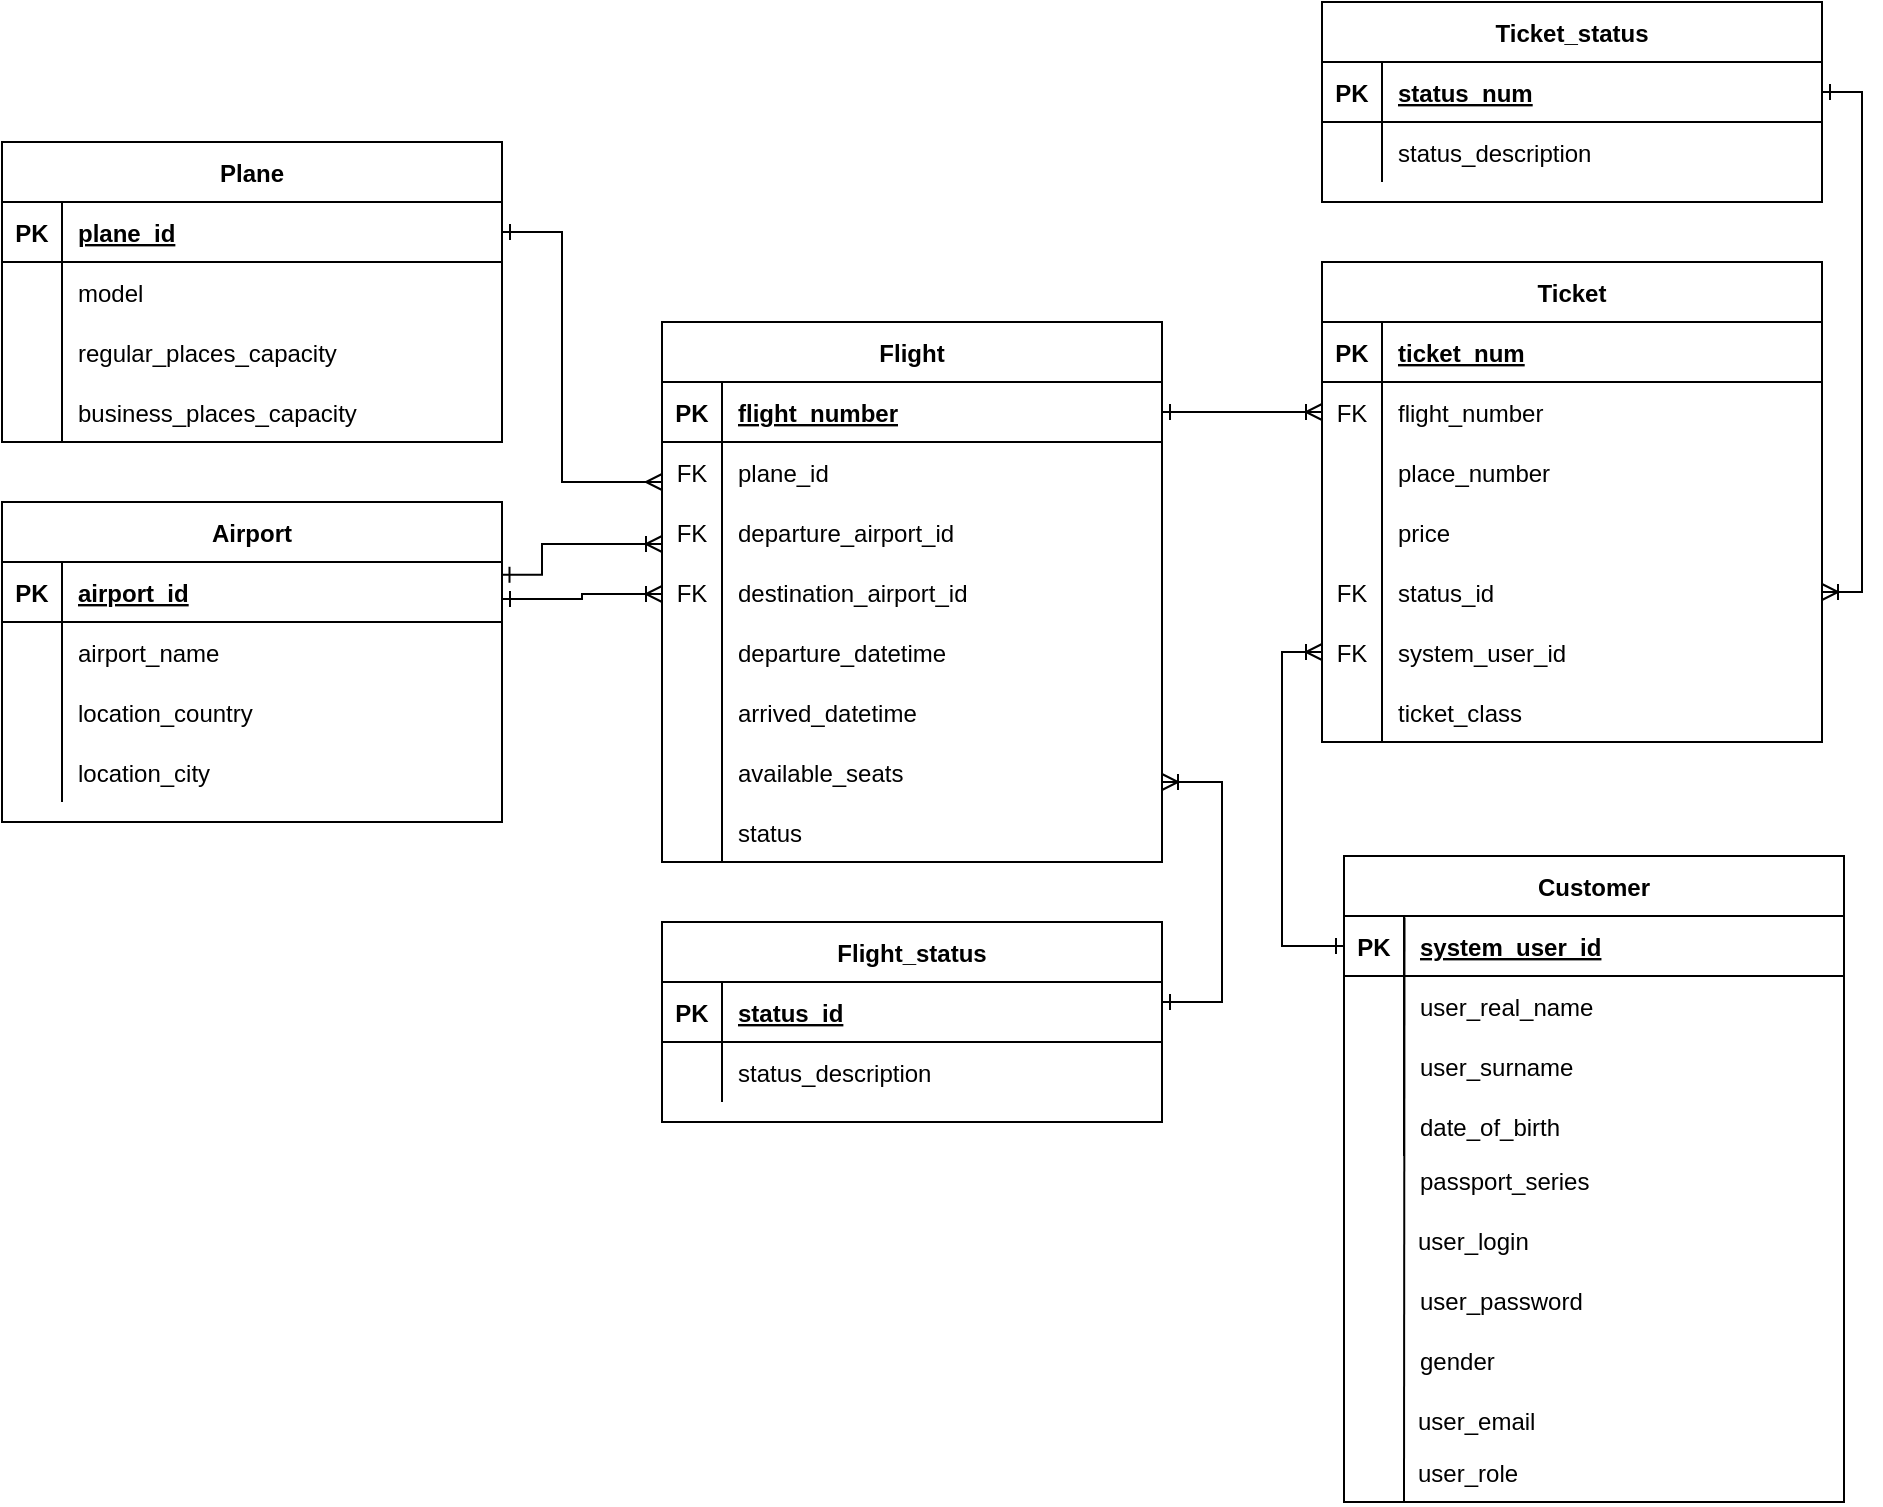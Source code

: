 <mxfile version="24.1.0" type="device">
  <diagram id="R2lEEEUBdFMjLlhIrx00" name="Page-1">
    <mxGraphModel dx="1013" dy="955" grid="1" gridSize="10" guides="0" tooltips="1" connect="1" arrows="1" fold="1" page="1" pageScale="1" pageWidth="850" pageHeight="1100" math="0" shadow="0" extFonts="Permanent Marker^https://fonts.googleapis.com/css?family=Permanent+Marker">
      <root>
        <mxCell id="0" />
        <mxCell id="1" parent="0" />
        <mxCell id="C-vyLk0tnHw3VtMMgP7b-2" value="Flight" style="shape=table;startSize=30;container=1;collapsible=1;childLayout=tableLayout;fixedRows=1;rowLines=0;fontStyle=1;align=center;resizeLast=1;" parent="1" vertex="1">
          <mxGeometry x="350" y="210" width="250" height="270" as="geometry" />
        </mxCell>
        <mxCell id="C-vyLk0tnHw3VtMMgP7b-3" value="" style="shape=partialRectangle;collapsible=0;dropTarget=0;pointerEvents=0;fillColor=none;points=[[0,0.5],[1,0.5]];portConstraint=eastwest;top=0;left=0;right=0;bottom=1;" parent="C-vyLk0tnHw3VtMMgP7b-2" vertex="1">
          <mxGeometry y="30" width="250" height="30" as="geometry" />
        </mxCell>
        <mxCell id="C-vyLk0tnHw3VtMMgP7b-4" value="PK" style="shape=partialRectangle;overflow=hidden;connectable=0;fillColor=none;top=0;left=0;bottom=0;right=0;fontStyle=1;" parent="C-vyLk0tnHw3VtMMgP7b-3" vertex="1">
          <mxGeometry width="30" height="30" as="geometry">
            <mxRectangle width="30" height="30" as="alternateBounds" />
          </mxGeometry>
        </mxCell>
        <mxCell id="C-vyLk0tnHw3VtMMgP7b-5" value="flight_number" style="shape=partialRectangle;overflow=hidden;connectable=0;fillColor=none;top=0;left=0;bottom=0;right=0;align=left;spacingLeft=6;fontStyle=5;" parent="C-vyLk0tnHw3VtMMgP7b-3" vertex="1">
          <mxGeometry x="30" width="220" height="30" as="geometry">
            <mxRectangle width="220" height="30" as="alternateBounds" />
          </mxGeometry>
        </mxCell>
        <mxCell id="QO87WWU303u85m_oiJqq-61" value="" style="shape=partialRectangle;collapsible=0;dropTarget=0;pointerEvents=0;fillColor=none;points=[[0,0.5],[1,0.5]];portConstraint=eastwest;top=0;left=0;right=0;bottom=0;" parent="C-vyLk0tnHw3VtMMgP7b-2" vertex="1">
          <mxGeometry y="60" width="250" height="30" as="geometry" />
        </mxCell>
        <mxCell id="QO87WWU303u85m_oiJqq-62" value="FK" style="shape=partialRectangle;overflow=hidden;connectable=0;fillColor=none;top=0;left=0;bottom=0;right=0;" parent="QO87WWU303u85m_oiJqq-61" vertex="1">
          <mxGeometry width="30" height="30" as="geometry">
            <mxRectangle width="30" height="30" as="alternateBounds" />
          </mxGeometry>
        </mxCell>
        <mxCell id="QO87WWU303u85m_oiJqq-63" value="plane_id" style="shape=partialRectangle;overflow=hidden;connectable=0;fillColor=none;top=0;left=0;bottom=0;right=0;align=left;spacingLeft=6;" parent="QO87WWU303u85m_oiJqq-61" vertex="1">
          <mxGeometry x="30" width="220" height="30" as="geometry">
            <mxRectangle width="220" height="30" as="alternateBounds" />
          </mxGeometry>
        </mxCell>
        <mxCell id="QO87WWU303u85m_oiJqq-64" value="" style="shape=partialRectangle;collapsible=0;dropTarget=0;pointerEvents=0;fillColor=none;points=[[0,0.5],[1,0.5]];portConstraint=eastwest;top=0;left=0;right=0;bottom=0;" parent="C-vyLk0tnHw3VtMMgP7b-2" vertex="1">
          <mxGeometry y="90" width="250" height="30" as="geometry" />
        </mxCell>
        <mxCell id="QO87WWU303u85m_oiJqq-65" value="FK" style="shape=partialRectangle;overflow=hidden;connectable=0;fillColor=none;top=0;left=0;bottom=0;right=0;" parent="QO87WWU303u85m_oiJqq-64" vertex="1">
          <mxGeometry width="30" height="30" as="geometry">
            <mxRectangle width="30" height="30" as="alternateBounds" />
          </mxGeometry>
        </mxCell>
        <mxCell id="QO87WWU303u85m_oiJqq-66" value="departure_airport_id" style="shape=partialRectangle;overflow=hidden;connectable=0;fillColor=none;top=0;left=0;bottom=0;right=0;align=left;spacingLeft=6;" parent="QO87WWU303u85m_oiJqq-64" vertex="1">
          <mxGeometry x="30" width="220" height="30" as="geometry">
            <mxRectangle width="220" height="30" as="alternateBounds" />
          </mxGeometry>
        </mxCell>
        <mxCell id="QO87WWU303u85m_oiJqq-67" value="" style="shape=partialRectangle;collapsible=0;dropTarget=0;pointerEvents=0;fillColor=none;points=[[0,0.5],[1,0.5]];portConstraint=eastwest;top=0;left=0;right=0;bottom=0;" parent="C-vyLk0tnHw3VtMMgP7b-2" vertex="1">
          <mxGeometry y="120" width="250" height="30" as="geometry" />
        </mxCell>
        <mxCell id="QO87WWU303u85m_oiJqq-68" value="" style="shape=partialRectangle;overflow=hidden;connectable=0;fillColor=none;top=0;left=0;bottom=0;right=0;" parent="QO87WWU303u85m_oiJqq-67" vertex="1">
          <mxGeometry width="30" height="30" as="geometry">
            <mxRectangle width="30" height="30" as="alternateBounds" />
          </mxGeometry>
        </mxCell>
        <mxCell id="QO87WWU303u85m_oiJqq-69" value="destination_airport_id" style="shape=partialRectangle;overflow=hidden;connectable=0;fillColor=none;top=0;left=0;bottom=0;right=0;align=left;spacingLeft=6;" parent="QO87WWU303u85m_oiJqq-67" vertex="1">
          <mxGeometry x="30" width="220" height="30" as="geometry">
            <mxRectangle width="220" height="30" as="alternateBounds" />
          </mxGeometry>
        </mxCell>
        <mxCell id="QO87WWU303u85m_oiJqq-70" value="" style="shape=partialRectangle;collapsible=0;dropTarget=0;pointerEvents=0;fillColor=none;points=[[0,0.5],[1,0.5]];portConstraint=eastwest;top=0;left=0;right=0;bottom=0;" parent="C-vyLk0tnHw3VtMMgP7b-2" vertex="1">
          <mxGeometry y="150" width="250" height="30" as="geometry" />
        </mxCell>
        <mxCell id="QO87WWU303u85m_oiJqq-71" value="" style="shape=partialRectangle;overflow=hidden;connectable=0;fillColor=none;top=0;left=0;bottom=0;right=0;" parent="QO87WWU303u85m_oiJqq-70" vertex="1">
          <mxGeometry width="30" height="30" as="geometry">
            <mxRectangle width="30" height="30" as="alternateBounds" />
          </mxGeometry>
        </mxCell>
        <mxCell id="QO87WWU303u85m_oiJqq-72" value="departure_datetime" style="shape=partialRectangle;overflow=hidden;connectable=0;fillColor=none;top=0;left=0;bottom=0;right=0;align=left;spacingLeft=6;" parent="QO87WWU303u85m_oiJqq-70" vertex="1">
          <mxGeometry x="30" width="220" height="30" as="geometry">
            <mxRectangle width="220" height="30" as="alternateBounds" />
          </mxGeometry>
        </mxCell>
        <mxCell id="QO87WWU303u85m_oiJqq-73" value="" style="shape=partialRectangle;collapsible=0;dropTarget=0;pointerEvents=0;fillColor=none;points=[[0,0.5],[1,0.5]];portConstraint=eastwest;top=0;left=0;right=0;bottom=0;" parent="C-vyLk0tnHw3VtMMgP7b-2" vertex="1">
          <mxGeometry y="180" width="250" height="30" as="geometry" />
        </mxCell>
        <mxCell id="QO87WWU303u85m_oiJqq-74" value="" style="shape=partialRectangle;overflow=hidden;connectable=0;fillColor=none;top=0;left=0;bottom=0;right=0;" parent="QO87WWU303u85m_oiJqq-73" vertex="1">
          <mxGeometry width="30" height="30" as="geometry">
            <mxRectangle width="30" height="30" as="alternateBounds" />
          </mxGeometry>
        </mxCell>
        <mxCell id="QO87WWU303u85m_oiJqq-75" value="arrived_datetime" style="shape=partialRectangle;overflow=hidden;connectable=0;fillColor=none;top=0;left=0;bottom=0;right=0;align=left;spacingLeft=6;" parent="QO87WWU303u85m_oiJqq-73" vertex="1">
          <mxGeometry x="30" width="220" height="30" as="geometry">
            <mxRectangle width="220" height="30" as="alternateBounds" />
          </mxGeometry>
        </mxCell>
        <mxCell id="QO87WWU303u85m_oiJqq-98" value="" style="shape=partialRectangle;collapsible=0;dropTarget=0;pointerEvents=0;fillColor=none;points=[[0,0.5],[1,0.5]];portConstraint=eastwest;top=0;left=0;right=0;bottom=0;" parent="C-vyLk0tnHw3VtMMgP7b-2" vertex="1">
          <mxGeometry y="210" width="250" height="30" as="geometry" />
        </mxCell>
        <mxCell id="QO87WWU303u85m_oiJqq-99" value="" style="shape=partialRectangle;overflow=hidden;connectable=0;fillColor=none;top=0;left=0;bottom=0;right=0;" parent="QO87WWU303u85m_oiJqq-98" vertex="1">
          <mxGeometry width="30" height="30" as="geometry">
            <mxRectangle width="30" height="30" as="alternateBounds" />
          </mxGeometry>
        </mxCell>
        <mxCell id="QO87WWU303u85m_oiJqq-100" value="available_seats" style="shape=partialRectangle;overflow=hidden;connectable=0;fillColor=none;top=0;left=0;bottom=0;right=0;align=left;spacingLeft=6;" parent="QO87WWU303u85m_oiJqq-98" vertex="1">
          <mxGeometry x="30" width="220" height="30" as="geometry">
            <mxRectangle width="220" height="30" as="alternateBounds" />
          </mxGeometry>
        </mxCell>
        <mxCell id="QO87WWU303u85m_oiJqq-7" value="Airport" style="shape=table;startSize=30;container=1;collapsible=1;childLayout=tableLayout;fixedRows=1;rowLines=0;fontStyle=1;align=center;resizeLast=1;" parent="1" vertex="1">
          <mxGeometry x="20" y="300" width="250" height="160" as="geometry" />
        </mxCell>
        <mxCell id="QO87WWU303u85m_oiJqq-8" value="" style="shape=partialRectangle;collapsible=0;dropTarget=0;pointerEvents=0;fillColor=none;points=[[0,0.5],[1,0.5]];portConstraint=eastwest;top=0;left=0;right=0;bottom=1;" parent="QO87WWU303u85m_oiJqq-7" vertex="1">
          <mxGeometry y="30" width="250" height="30" as="geometry" />
        </mxCell>
        <mxCell id="QO87WWU303u85m_oiJqq-9" value="PK" style="shape=partialRectangle;overflow=hidden;connectable=0;fillColor=none;top=0;left=0;bottom=0;right=0;fontStyle=1;" parent="QO87WWU303u85m_oiJqq-8" vertex="1">
          <mxGeometry width="30" height="30" as="geometry">
            <mxRectangle width="30" height="30" as="alternateBounds" />
          </mxGeometry>
        </mxCell>
        <mxCell id="QO87WWU303u85m_oiJqq-10" value="airport_id" style="shape=partialRectangle;overflow=hidden;connectable=0;fillColor=none;top=0;left=0;bottom=0;right=0;align=left;spacingLeft=6;fontStyle=5;" parent="QO87WWU303u85m_oiJqq-8" vertex="1">
          <mxGeometry x="30" width="220" height="30" as="geometry">
            <mxRectangle width="220" height="30" as="alternateBounds" />
          </mxGeometry>
        </mxCell>
        <mxCell id="QO87WWU303u85m_oiJqq-11" value="" style="shape=partialRectangle;collapsible=0;dropTarget=0;pointerEvents=0;fillColor=none;points=[[0,0.5],[1,0.5]];portConstraint=eastwest;top=0;left=0;right=0;bottom=0;" parent="QO87WWU303u85m_oiJqq-7" vertex="1">
          <mxGeometry y="60" width="250" height="30" as="geometry" />
        </mxCell>
        <mxCell id="QO87WWU303u85m_oiJqq-12" value="" style="shape=partialRectangle;overflow=hidden;connectable=0;fillColor=none;top=0;left=0;bottom=0;right=0;" parent="QO87WWU303u85m_oiJqq-11" vertex="1">
          <mxGeometry width="30" height="30" as="geometry">
            <mxRectangle width="30" height="30" as="alternateBounds" />
          </mxGeometry>
        </mxCell>
        <mxCell id="QO87WWU303u85m_oiJqq-13" value="airport_name" style="shape=partialRectangle;overflow=hidden;connectable=0;fillColor=none;top=0;left=0;bottom=0;right=0;align=left;spacingLeft=6;" parent="QO87WWU303u85m_oiJqq-11" vertex="1">
          <mxGeometry x="30" width="220" height="30" as="geometry">
            <mxRectangle width="220" height="30" as="alternateBounds" />
          </mxGeometry>
        </mxCell>
        <mxCell id="QO87WWU303u85m_oiJqq-14" value="" style="shape=partialRectangle;collapsible=0;dropTarget=0;pointerEvents=0;fillColor=none;points=[[0,0.5],[1,0.5]];portConstraint=eastwest;top=0;left=0;right=0;bottom=0;" parent="QO87WWU303u85m_oiJqq-7" vertex="1">
          <mxGeometry y="90" width="250" height="30" as="geometry" />
        </mxCell>
        <mxCell id="QO87WWU303u85m_oiJqq-15" value="" style="shape=partialRectangle;overflow=hidden;connectable=0;fillColor=none;top=0;left=0;bottom=0;right=0;" parent="QO87WWU303u85m_oiJqq-14" vertex="1">
          <mxGeometry width="30" height="30" as="geometry">
            <mxRectangle width="30" height="30" as="alternateBounds" />
          </mxGeometry>
        </mxCell>
        <mxCell id="QO87WWU303u85m_oiJqq-16" value="location_country" style="shape=partialRectangle;overflow=hidden;connectable=0;fillColor=none;top=0;left=0;bottom=0;right=0;align=left;spacingLeft=6;" parent="QO87WWU303u85m_oiJqq-14" vertex="1">
          <mxGeometry x="30" width="220" height="30" as="geometry">
            <mxRectangle width="220" height="30" as="alternateBounds" />
          </mxGeometry>
        </mxCell>
        <mxCell id="QO87WWU303u85m_oiJqq-17" value="" style="shape=partialRectangle;collapsible=0;dropTarget=0;pointerEvents=0;fillColor=none;points=[[0,0.5],[1,0.5]];portConstraint=eastwest;top=0;left=0;right=0;bottom=0;" parent="QO87WWU303u85m_oiJqq-7" vertex="1">
          <mxGeometry y="120" width="250" height="30" as="geometry" />
        </mxCell>
        <mxCell id="QO87WWU303u85m_oiJqq-18" value="" style="shape=partialRectangle;overflow=hidden;connectable=0;fillColor=none;top=0;left=0;bottom=0;right=0;" parent="QO87WWU303u85m_oiJqq-17" vertex="1">
          <mxGeometry width="30" height="30" as="geometry">
            <mxRectangle width="30" height="30" as="alternateBounds" />
          </mxGeometry>
        </mxCell>
        <mxCell id="QO87WWU303u85m_oiJqq-19" value="location_city" style="shape=partialRectangle;overflow=hidden;connectable=0;fillColor=none;top=0;left=0;bottom=0;right=0;align=left;spacingLeft=6;" parent="QO87WWU303u85m_oiJqq-17" vertex="1">
          <mxGeometry x="30" width="220" height="30" as="geometry">
            <mxRectangle width="220" height="30" as="alternateBounds" />
          </mxGeometry>
        </mxCell>
        <mxCell id="QO87WWU303u85m_oiJqq-44" value="Ticket_status" style="shape=table;startSize=30;container=1;collapsible=1;childLayout=tableLayout;fixedRows=1;rowLines=0;fontStyle=1;align=center;resizeLast=1;" parent="1" vertex="1">
          <mxGeometry x="680" y="50" width="250" height="100" as="geometry" />
        </mxCell>
        <mxCell id="QO87WWU303u85m_oiJqq-45" value="" style="shape=partialRectangle;collapsible=0;dropTarget=0;pointerEvents=0;fillColor=none;points=[[0,0.5],[1,0.5]];portConstraint=eastwest;top=0;left=0;right=0;bottom=1;" parent="QO87WWU303u85m_oiJqq-44" vertex="1">
          <mxGeometry y="30" width="250" height="30" as="geometry" />
        </mxCell>
        <mxCell id="QO87WWU303u85m_oiJqq-46" value="PK" style="shape=partialRectangle;overflow=hidden;connectable=0;fillColor=none;top=0;left=0;bottom=0;right=0;fontStyle=1;" parent="QO87WWU303u85m_oiJqq-45" vertex="1">
          <mxGeometry width="30" height="30" as="geometry">
            <mxRectangle width="30" height="30" as="alternateBounds" />
          </mxGeometry>
        </mxCell>
        <mxCell id="QO87WWU303u85m_oiJqq-47" value="status_num" style="shape=partialRectangle;overflow=hidden;connectable=0;fillColor=none;top=0;left=0;bottom=0;right=0;align=left;spacingLeft=6;fontStyle=5;" parent="QO87WWU303u85m_oiJqq-45" vertex="1">
          <mxGeometry x="30" width="220" height="30" as="geometry">
            <mxRectangle width="220" height="30" as="alternateBounds" />
          </mxGeometry>
        </mxCell>
        <mxCell id="QO87WWU303u85m_oiJqq-48" value="" style="shape=partialRectangle;collapsible=0;dropTarget=0;pointerEvents=0;fillColor=none;points=[[0,0.5],[1,0.5]];portConstraint=eastwest;top=0;left=0;right=0;bottom=0;" parent="QO87WWU303u85m_oiJqq-44" vertex="1">
          <mxGeometry y="60" width="250" height="30" as="geometry" />
        </mxCell>
        <mxCell id="QO87WWU303u85m_oiJqq-49" value="" style="shape=partialRectangle;overflow=hidden;connectable=0;fillColor=none;top=0;left=0;bottom=0;right=0;" parent="QO87WWU303u85m_oiJqq-48" vertex="1">
          <mxGeometry width="30" height="30" as="geometry">
            <mxRectangle width="30" height="30" as="alternateBounds" />
          </mxGeometry>
        </mxCell>
        <mxCell id="QO87WWU303u85m_oiJqq-50" value="status_description" style="shape=partialRectangle;overflow=hidden;connectable=0;fillColor=none;top=0;left=0;bottom=0;right=0;align=left;spacingLeft=6;" parent="QO87WWU303u85m_oiJqq-48" vertex="1">
          <mxGeometry x="30" width="220" height="30" as="geometry">
            <mxRectangle width="220" height="30" as="alternateBounds" />
          </mxGeometry>
        </mxCell>
        <mxCell id="QO87WWU303u85m_oiJqq-205" style="edgeStyle=orthogonalEdgeStyle;rounded=0;orthogonalLoop=1;jettySize=auto;html=1;endArrow=ERoneToMany;endFill=0;startArrow=ERone;startFill=0;" parent="1" source="QO87WWU303u85m_oiJqq-101" edge="1">
          <mxGeometry relative="1" as="geometry">
            <Array as="points">
              <mxPoint x="630" y="550" />
              <mxPoint x="630" y="440" />
            </Array>
            <mxPoint x="600" y="440" as="targetPoint" />
          </mxGeometry>
        </mxCell>
        <mxCell id="QO87WWU303u85m_oiJqq-101" value="Flight_status" style="shape=table;startSize=30;container=1;collapsible=1;childLayout=tableLayout;fixedRows=1;rowLines=0;fontStyle=1;align=center;resizeLast=1;" parent="1" vertex="1">
          <mxGeometry x="350" y="510" width="250" height="100" as="geometry" />
        </mxCell>
        <mxCell id="QO87WWU303u85m_oiJqq-102" value="" style="shape=partialRectangle;collapsible=0;dropTarget=0;pointerEvents=0;fillColor=none;points=[[0,0.5],[1,0.5]];portConstraint=eastwest;top=0;left=0;right=0;bottom=1;" parent="QO87WWU303u85m_oiJqq-101" vertex="1">
          <mxGeometry y="30" width="250" height="30" as="geometry" />
        </mxCell>
        <mxCell id="QO87WWU303u85m_oiJqq-103" value="PK" style="shape=partialRectangle;overflow=hidden;connectable=0;fillColor=none;top=0;left=0;bottom=0;right=0;fontStyle=1;" parent="QO87WWU303u85m_oiJqq-102" vertex="1">
          <mxGeometry width="30" height="30" as="geometry">
            <mxRectangle width="30" height="30" as="alternateBounds" />
          </mxGeometry>
        </mxCell>
        <mxCell id="QO87WWU303u85m_oiJqq-104" value="status_id" style="shape=partialRectangle;overflow=hidden;connectable=0;fillColor=none;top=0;left=0;bottom=0;right=0;align=left;spacingLeft=6;fontStyle=5;" parent="QO87WWU303u85m_oiJqq-102" vertex="1">
          <mxGeometry x="30" width="220" height="30" as="geometry">
            <mxRectangle width="220" height="30" as="alternateBounds" />
          </mxGeometry>
        </mxCell>
        <mxCell id="QO87WWU303u85m_oiJqq-105" value="" style="shape=partialRectangle;collapsible=0;dropTarget=0;pointerEvents=0;fillColor=none;points=[[0,0.5],[1,0.5]];portConstraint=eastwest;top=0;left=0;right=0;bottom=0;" parent="QO87WWU303u85m_oiJqq-101" vertex="1">
          <mxGeometry y="60" width="250" height="30" as="geometry" />
        </mxCell>
        <mxCell id="QO87WWU303u85m_oiJqq-106" value="" style="shape=partialRectangle;overflow=hidden;connectable=0;fillColor=none;top=0;left=0;bottom=0;right=0;" parent="QO87WWU303u85m_oiJqq-105" vertex="1">
          <mxGeometry width="30" height="30" as="geometry">
            <mxRectangle width="30" height="30" as="alternateBounds" />
          </mxGeometry>
        </mxCell>
        <mxCell id="QO87WWU303u85m_oiJqq-107" value="status_description" style="shape=partialRectangle;overflow=hidden;connectable=0;fillColor=none;top=0;left=0;bottom=0;right=0;align=left;spacingLeft=6;" parent="QO87WWU303u85m_oiJqq-105" vertex="1">
          <mxGeometry x="30" width="220" height="30" as="geometry">
            <mxRectangle width="220" height="30" as="alternateBounds" />
          </mxGeometry>
        </mxCell>
        <mxCell id="QO87WWU303u85m_oiJqq-136" value="Ticket" style="shape=table;startSize=30;container=1;collapsible=1;childLayout=tableLayout;fixedRows=1;rowLines=0;fontStyle=1;align=center;resizeLast=1;" parent="1" vertex="1">
          <mxGeometry x="680" y="180" width="250" height="240" as="geometry" />
        </mxCell>
        <mxCell id="QO87WWU303u85m_oiJqq-137" value="" style="shape=partialRectangle;collapsible=0;dropTarget=0;pointerEvents=0;fillColor=none;points=[[0,0.5],[1,0.5]];portConstraint=eastwest;top=0;left=0;right=0;bottom=1;" parent="QO87WWU303u85m_oiJqq-136" vertex="1">
          <mxGeometry y="30" width="250" height="30" as="geometry" />
        </mxCell>
        <mxCell id="QO87WWU303u85m_oiJqq-138" value="PK" style="shape=partialRectangle;overflow=hidden;connectable=0;fillColor=none;top=0;left=0;bottom=0;right=0;fontStyle=1;" parent="QO87WWU303u85m_oiJqq-137" vertex="1">
          <mxGeometry width="30" height="30" as="geometry">
            <mxRectangle width="30" height="30" as="alternateBounds" />
          </mxGeometry>
        </mxCell>
        <mxCell id="QO87WWU303u85m_oiJqq-139" value="ticket_num" style="shape=partialRectangle;overflow=hidden;connectable=0;fillColor=none;top=0;left=0;bottom=0;right=0;align=left;spacingLeft=6;fontStyle=5;" parent="QO87WWU303u85m_oiJqq-137" vertex="1">
          <mxGeometry x="30" width="220" height="30" as="geometry">
            <mxRectangle width="220" height="30" as="alternateBounds" />
          </mxGeometry>
        </mxCell>
        <mxCell id="QO87WWU303u85m_oiJqq-140" value="" style="shape=partialRectangle;collapsible=0;dropTarget=0;pointerEvents=0;fillColor=none;points=[[0,0.5],[1,0.5]];portConstraint=eastwest;top=0;left=0;right=0;bottom=0;" parent="QO87WWU303u85m_oiJqq-136" vertex="1">
          <mxGeometry y="60" width="250" height="30" as="geometry" />
        </mxCell>
        <mxCell id="QO87WWU303u85m_oiJqq-141" value="" style="shape=partialRectangle;overflow=hidden;connectable=0;fillColor=none;top=0;left=0;bottom=0;right=0;" parent="QO87WWU303u85m_oiJqq-140" vertex="1">
          <mxGeometry width="30" height="30" as="geometry">
            <mxRectangle width="30" height="30" as="alternateBounds" />
          </mxGeometry>
        </mxCell>
        <mxCell id="QO87WWU303u85m_oiJqq-142" value="flight_number" style="shape=partialRectangle;overflow=hidden;connectable=0;fillColor=none;top=0;left=0;bottom=0;right=0;align=left;spacingLeft=6;" parent="QO87WWU303u85m_oiJqq-140" vertex="1">
          <mxGeometry x="30" width="220" height="30" as="geometry">
            <mxRectangle width="220" height="30" as="alternateBounds" />
          </mxGeometry>
        </mxCell>
        <mxCell id="QO87WWU303u85m_oiJqq-150" value="" style="shape=partialRectangle;collapsible=0;dropTarget=0;pointerEvents=0;fillColor=none;points=[[0,0.5],[1,0.5]];portConstraint=eastwest;top=0;left=0;right=0;bottom=0;" parent="QO87WWU303u85m_oiJqq-136" vertex="1">
          <mxGeometry y="90" width="250" height="30" as="geometry" />
        </mxCell>
        <mxCell id="QO87WWU303u85m_oiJqq-151" value="" style="shape=partialRectangle;overflow=hidden;connectable=0;fillColor=none;top=0;left=0;bottom=0;right=0;" parent="QO87WWU303u85m_oiJqq-150" vertex="1">
          <mxGeometry width="30" height="30" as="geometry">
            <mxRectangle width="30" height="30" as="alternateBounds" />
          </mxGeometry>
        </mxCell>
        <mxCell id="QO87WWU303u85m_oiJqq-152" value="place_number " style="shape=partialRectangle;overflow=hidden;connectable=0;fillColor=none;top=0;left=0;bottom=0;right=0;align=left;spacingLeft=6;" parent="QO87WWU303u85m_oiJqq-150" vertex="1">
          <mxGeometry x="30" width="220" height="30" as="geometry">
            <mxRectangle width="220" height="30" as="alternateBounds" />
          </mxGeometry>
        </mxCell>
        <mxCell id="QO87WWU303u85m_oiJqq-153" value="" style="shape=partialRectangle;collapsible=0;dropTarget=0;pointerEvents=0;fillColor=none;points=[[0,0.5],[1,0.5]];portConstraint=eastwest;top=0;left=0;right=0;bottom=0;" parent="QO87WWU303u85m_oiJqq-136" vertex="1">
          <mxGeometry y="120" width="250" height="30" as="geometry" />
        </mxCell>
        <mxCell id="QO87WWU303u85m_oiJqq-154" value="" style="shape=partialRectangle;overflow=hidden;connectable=0;fillColor=none;top=0;left=0;bottom=0;right=0;" parent="QO87WWU303u85m_oiJqq-153" vertex="1">
          <mxGeometry width="30" height="30" as="geometry">
            <mxRectangle width="30" height="30" as="alternateBounds" />
          </mxGeometry>
        </mxCell>
        <mxCell id="QO87WWU303u85m_oiJqq-155" value="price" style="shape=partialRectangle;overflow=hidden;connectable=0;fillColor=none;top=0;left=0;bottom=0;right=0;align=left;spacingLeft=6;" parent="QO87WWU303u85m_oiJqq-153" vertex="1">
          <mxGeometry x="30" width="220" height="30" as="geometry">
            <mxRectangle width="220" height="30" as="alternateBounds" />
          </mxGeometry>
        </mxCell>
        <mxCell id="QO87WWU303u85m_oiJqq-156" value="" style="shape=partialRectangle;collapsible=0;dropTarget=0;pointerEvents=0;fillColor=none;points=[[0,0.5],[1,0.5]];portConstraint=eastwest;top=0;left=0;right=0;bottom=0;" parent="QO87WWU303u85m_oiJqq-136" vertex="1">
          <mxGeometry y="150" width="250" height="30" as="geometry" />
        </mxCell>
        <mxCell id="QO87WWU303u85m_oiJqq-157" value="FK" style="shape=partialRectangle;overflow=hidden;connectable=0;fillColor=none;top=0;left=0;bottom=0;right=0;" parent="QO87WWU303u85m_oiJqq-156" vertex="1">
          <mxGeometry width="30" height="30" as="geometry">
            <mxRectangle width="30" height="30" as="alternateBounds" />
          </mxGeometry>
        </mxCell>
        <mxCell id="QO87WWU303u85m_oiJqq-158" value="status_id" style="shape=partialRectangle;overflow=hidden;connectable=0;fillColor=none;top=0;left=0;bottom=0;right=0;align=left;spacingLeft=6;" parent="QO87WWU303u85m_oiJqq-156" vertex="1">
          <mxGeometry x="30" width="220" height="30" as="geometry">
            <mxRectangle width="220" height="30" as="alternateBounds" />
          </mxGeometry>
        </mxCell>
        <mxCell id="QO87WWU303u85m_oiJqq-159" value="" style="shape=partialRectangle;collapsible=0;dropTarget=0;pointerEvents=0;fillColor=none;points=[[0,0.5],[1,0.5]];portConstraint=eastwest;top=0;left=0;right=0;bottom=0;" parent="QO87WWU303u85m_oiJqq-136" vertex="1">
          <mxGeometry y="180" width="250" height="30" as="geometry" />
        </mxCell>
        <mxCell id="QO87WWU303u85m_oiJqq-160" value="FK" style="shape=partialRectangle;overflow=hidden;connectable=0;fillColor=none;top=0;left=0;bottom=0;right=0;" parent="QO87WWU303u85m_oiJqq-159" vertex="1">
          <mxGeometry width="30" height="30" as="geometry">
            <mxRectangle width="30" height="30" as="alternateBounds" />
          </mxGeometry>
        </mxCell>
        <mxCell id="QO87WWU303u85m_oiJqq-161" value="system_user_id" style="shape=partialRectangle;overflow=hidden;connectable=0;fillColor=none;top=0;left=0;bottom=0;right=0;align=left;spacingLeft=6;" parent="QO87WWU303u85m_oiJqq-159" vertex="1">
          <mxGeometry x="30" width="220" height="30" as="geometry">
            <mxRectangle width="220" height="30" as="alternateBounds" />
          </mxGeometry>
        </mxCell>
        <mxCell id="QO87WWU303u85m_oiJqq-162" value="" style="shape=partialRectangle;collapsible=0;dropTarget=0;pointerEvents=0;fillColor=none;points=[[0,0.5],[1,0.5]];portConstraint=eastwest;top=0;left=0;right=0;bottom=0;" parent="QO87WWU303u85m_oiJqq-136" vertex="1">
          <mxGeometry y="210" width="250" height="30" as="geometry" />
        </mxCell>
        <mxCell id="QO87WWU303u85m_oiJqq-163" value="" style="shape=partialRectangle;overflow=hidden;connectable=0;fillColor=none;top=0;left=0;bottom=0;right=0;" parent="QO87WWU303u85m_oiJqq-162" vertex="1">
          <mxGeometry width="30" height="30" as="geometry">
            <mxRectangle width="30" height="30" as="alternateBounds" />
          </mxGeometry>
        </mxCell>
        <mxCell id="QO87WWU303u85m_oiJqq-164" value="" style="shape=partialRectangle;overflow=hidden;connectable=0;fillColor=none;top=0;left=0;bottom=0;right=0;align=left;spacingLeft=6;" parent="QO87WWU303u85m_oiJqq-162" vertex="1">
          <mxGeometry x="30" width="220" height="30" as="geometry">
            <mxRectangle width="220" height="30" as="alternateBounds" />
          </mxGeometry>
        </mxCell>
        <mxCell id="QO87WWU303u85m_oiJqq-165" value="Customer" style="shape=table;startSize=30;container=1;collapsible=1;childLayout=tableLayout;fixedRows=1;rowLines=0;fontStyle=1;align=center;resizeLast=1;" parent="1" vertex="1">
          <mxGeometry x="691" y="477" width="250" height="323" as="geometry" />
        </mxCell>
        <mxCell id="QO87WWU303u85m_oiJqq-166" value="" style="shape=partialRectangle;collapsible=0;dropTarget=0;pointerEvents=0;fillColor=none;points=[[0,0.5],[1,0.5]];portConstraint=eastwest;top=0;left=0;right=0;bottom=1;" parent="QO87WWU303u85m_oiJqq-165" vertex="1">
          <mxGeometry y="30" width="250" height="30" as="geometry" />
        </mxCell>
        <mxCell id="QO87WWU303u85m_oiJqq-167" value="PK" style="shape=partialRectangle;overflow=hidden;connectable=0;fillColor=none;top=0;left=0;bottom=0;right=0;fontStyle=1;" parent="QO87WWU303u85m_oiJqq-166" vertex="1">
          <mxGeometry width="30" height="30" as="geometry">
            <mxRectangle width="30" height="30" as="alternateBounds" />
          </mxGeometry>
        </mxCell>
        <mxCell id="QO87WWU303u85m_oiJqq-168" value="system_user_id" style="shape=partialRectangle;overflow=hidden;connectable=0;fillColor=none;top=0;left=0;bottom=0;right=0;align=left;spacingLeft=6;fontStyle=5;" parent="QO87WWU303u85m_oiJqq-166" vertex="1">
          <mxGeometry x="30" width="220" height="30" as="geometry">
            <mxRectangle width="220" height="30" as="alternateBounds" />
          </mxGeometry>
        </mxCell>
        <mxCell id="QO87WWU303u85m_oiJqq-169" value="" style="shape=partialRectangle;collapsible=0;dropTarget=0;pointerEvents=0;fillColor=none;points=[[0,0.5],[1,0.5]];portConstraint=eastwest;top=0;left=0;right=0;bottom=0;" parent="QO87WWU303u85m_oiJqq-165" vertex="1">
          <mxGeometry y="60" width="250" height="30" as="geometry" />
        </mxCell>
        <mxCell id="QO87WWU303u85m_oiJqq-170" value="" style="shape=partialRectangle;overflow=hidden;connectable=0;fillColor=none;top=0;left=0;bottom=0;right=0;" parent="QO87WWU303u85m_oiJqq-169" vertex="1">
          <mxGeometry width="30" height="30" as="geometry">
            <mxRectangle width="30" height="30" as="alternateBounds" />
          </mxGeometry>
        </mxCell>
        <mxCell id="QO87WWU303u85m_oiJqq-171" value="user_real_name" style="shape=partialRectangle;overflow=hidden;connectable=0;fillColor=none;top=0;left=0;bottom=0;right=0;align=left;spacingLeft=6;" parent="QO87WWU303u85m_oiJqq-169" vertex="1">
          <mxGeometry x="30" width="220" height="30" as="geometry">
            <mxRectangle width="220" height="30" as="alternateBounds" />
          </mxGeometry>
        </mxCell>
        <mxCell id="QO87WWU303u85m_oiJqq-172" value="" style="shape=partialRectangle;collapsible=0;dropTarget=0;pointerEvents=0;fillColor=none;points=[[0,0.5],[1,0.5]];portConstraint=eastwest;top=0;left=0;right=0;bottom=0;" parent="QO87WWU303u85m_oiJqq-165" vertex="1">
          <mxGeometry y="90" width="250" height="30" as="geometry" />
        </mxCell>
        <mxCell id="QO87WWU303u85m_oiJqq-173" value="" style="shape=partialRectangle;overflow=hidden;connectable=0;fillColor=none;top=0;left=0;bottom=0;right=0;" parent="QO87WWU303u85m_oiJqq-172" vertex="1">
          <mxGeometry width="30" height="30" as="geometry">
            <mxRectangle width="30" height="30" as="alternateBounds" />
          </mxGeometry>
        </mxCell>
        <mxCell id="QO87WWU303u85m_oiJqq-174" value="user_surname" style="shape=partialRectangle;overflow=hidden;connectable=0;fillColor=none;top=0;left=0;bottom=0;right=0;align=left;spacingLeft=6;" parent="QO87WWU303u85m_oiJqq-172" vertex="1">
          <mxGeometry x="30" width="220" height="30" as="geometry">
            <mxRectangle width="220" height="30" as="alternateBounds" />
          </mxGeometry>
        </mxCell>
        <mxCell id="QO87WWU303u85m_oiJqq-175" value="" style="shape=partialRectangle;collapsible=0;dropTarget=0;pointerEvents=0;fillColor=none;points=[[0,0.5],[1,0.5]];portConstraint=eastwest;top=0;left=0;right=0;bottom=0;" parent="QO87WWU303u85m_oiJqq-165" vertex="1">
          <mxGeometry y="120" width="250" height="30" as="geometry" />
        </mxCell>
        <mxCell id="QO87WWU303u85m_oiJqq-176" value="" style="shape=partialRectangle;overflow=hidden;connectable=0;fillColor=none;top=0;left=0;bottom=0;right=0;" parent="QO87WWU303u85m_oiJqq-175" vertex="1">
          <mxGeometry width="30" height="30" as="geometry">
            <mxRectangle width="30" height="30" as="alternateBounds" />
          </mxGeometry>
        </mxCell>
        <mxCell id="QO87WWU303u85m_oiJqq-177" value="date_of_birth" style="shape=partialRectangle;overflow=hidden;connectable=0;fillColor=none;top=0;left=0;bottom=0;right=0;align=left;spacingLeft=6;" parent="QO87WWU303u85m_oiJqq-175" vertex="1">
          <mxGeometry x="30" width="220" height="30" as="geometry">
            <mxRectangle width="220" height="30" as="alternateBounds" />
          </mxGeometry>
        </mxCell>
        <mxCell id="QO87WWU303u85m_oiJqq-201" value="" style="edgeStyle=entityRelationEdgeStyle;endArrow=ERoneToMany;startArrow=ERone;endFill=0;startFill=0;entryX=0;entryY=0.5;entryDx=0;entryDy=0;exitX=1;exitY=0.5;exitDx=0;exitDy=0;" parent="1" source="C-vyLk0tnHw3VtMMgP7b-3" target="QO87WWU303u85m_oiJqq-140" edge="1">
          <mxGeometry width="100" height="100" relative="1" as="geometry">
            <mxPoint x="550" y="250" as="sourcePoint" />
            <mxPoint x="630" y="280" as="targetPoint" />
          </mxGeometry>
        </mxCell>
        <mxCell id="QO87WWU303u85m_oiJqq-206" style="edgeStyle=orthogonalEdgeStyle;rounded=0;orthogonalLoop=1;jettySize=auto;html=1;exitX=0;exitY=0.5;exitDx=0;exitDy=0;entryX=0;entryY=0.5;entryDx=0;entryDy=0;endArrow=ERoneToMany;endFill=0;startArrow=ERone;startFill=0;" parent="1" source="QO87WWU303u85m_oiJqq-166" target="QO87WWU303u85m_oiJqq-159" edge="1">
          <mxGeometry relative="1" as="geometry" />
        </mxCell>
        <mxCell id="QO87WWU303u85m_oiJqq-208" style="edgeStyle=orthogonalEdgeStyle;rounded=0;orthogonalLoop=1;jettySize=auto;html=1;endArrow=ERmany;endFill=0;startArrow=ERone;startFill=0;exitX=1;exitY=0.5;exitDx=0;exitDy=0;" parent="1" source="TIAwFdgZX9b8PgXAZMSV-3" edge="1">
          <mxGeometry relative="1" as="geometry">
            <mxPoint x="280" y="308" as="sourcePoint" />
            <mxPoint x="350" y="290" as="targetPoint" />
            <Array as="points">
              <mxPoint x="300" y="165" />
              <mxPoint x="300" y="290" />
            </Array>
          </mxGeometry>
        </mxCell>
        <mxCell id="QO87WWU303u85m_oiJqq-209" style="edgeStyle=orthogonalEdgeStyle;rounded=0;orthogonalLoop=1;jettySize=auto;html=1;endArrow=ERoneToMany;endFill=0;startArrow=ERone;startFill=0;exitX=0.999;exitY=0.213;exitDx=0;exitDy=0;exitPerimeter=0;" parent="1" source="QO87WWU303u85m_oiJqq-8" edge="1">
          <mxGeometry relative="1" as="geometry">
            <mxPoint x="280" y="321" as="sourcePoint" />
            <mxPoint x="350.0" y="321" as="targetPoint" />
            <Array as="points">
              <mxPoint x="290" y="336" />
              <mxPoint x="290" y="321" />
            </Array>
          </mxGeometry>
        </mxCell>
        <mxCell id="bYWYmu889uPi1xPUt0Mb-6" value="passport_series" style="shape=partialRectangle;overflow=hidden;connectable=0;fillColor=none;top=0;left=0;bottom=0;right=0;align=left;spacingLeft=6;" parent="1" vertex="1">
          <mxGeometry x="721" y="624" width="220" height="30" as="geometry">
            <mxRectangle width="220" height="30" as="alternateBounds" />
          </mxGeometry>
        </mxCell>
        <mxCell id="bYWYmu889uPi1xPUt0Mb-7" value="user_login" style="shape=partialRectangle;overflow=hidden;connectable=0;fillColor=none;top=0;left=0;bottom=0;right=0;align=left;spacingLeft=6;" parent="1" vertex="1">
          <mxGeometry x="720" y="654" width="220" height="30" as="geometry">
            <mxRectangle width="220" height="30" as="alternateBounds" />
          </mxGeometry>
        </mxCell>
        <mxCell id="bYWYmu889uPi1xPUt0Mb-8" value="user_password" style="shape=partialRectangle;overflow=hidden;connectable=0;fillColor=none;top=0;left=0;bottom=0;right=0;align=left;spacingLeft=6;" parent="1" vertex="1">
          <mxGeometry x="721" y="684" width="220" height="30" as="geometry">
            <mxRectangle width="220" height="30" as="alternateBounds" />
          </mxGeometry>
        </mxCell>
        <mxCell id="bYWYmu889uPi1xPUt0Mb-9" value="" style="endArrow=none;html=1;rounded=0;entryX=0.121;entryY=0.024;entryDx=0;entryDy=0;entryPerimeter=0;" parent="1" target="QO87WWU303u85m_oiJqq-166" edge="1">
          <mxGeometry width="50" height="50" relative="1" as="geometry">
            <mxPoint x="721" y="800" as="sourcePoint" />
            <mxPoint x="720" y="557" as="targetPoint" />
          </mxGeometry>
        </mxCell>
        <mxCell id="bYWYmu889uPi1xPUt0Mb-37" style="edgeStyle=orthogonalEdgeStyle;rounded=0;orthogonalLoop=1;jettySize=auto;html=1;exitX=1;exitY=0.5;exitDx=0;exitDy=0;entryX=1;entryY=0.5;entryDx=0;entryDy=0;startArrow=ERoneToMany;startFill=0;endArrow=ERone;endFill=0;" parent="1" source="QO87WWU303u85m_oiJqq-156" target="QO87WWU303u85m_oiJqq-45" edge="1">
          <mxGeometry relative="1" as="geometry" />
        </mxCell>
        <mxCell id="TIAwFdgZX9b8PgXAZMSV-2" value="Plane" style="shape=table;startSize=30;container=1;collapsible=1;childLayout=tableLayout;fixedRows=1;rowLines=0;fontStyle=1;align=center;resizeLast=1;" parent="1" vertex="1">
          <mxGeometry x="20" y="120" width="250" height="150" as="geometry" />
        </mxCell>
        <mxCell id="TIAwFdgZX9b8PgXAZMSV-3" value="" style="shape=partialRectangle;collapsible=0;dropTarget=0;pointerEvents=0;fillColor=none;points=[[0,0.5],[1,0.5]];portConstraint=eastwest;top=0;left=0;right=0;bottom=1;" parent="TIAwFdgZX9b8PgXAZMSV-2" vertex="1">
          <mxGeometry y="30" width="250" height="30" as="geometry" />
        </mxCell>
        <mxCell id="TIAwFdgZX9b8PgXAZMSV-4" value="PK" style="shape=partialRectangle;overflow=hidden;connectable=0;fillColor=none;top=0;left=0;bottom=0;right=0;fontStyle=1;" parent="TIAwFdgZX9b8PgXAZMSV-3" vertex="1">
          <mxGeometry width="30" height="30" as="geometry">
            <mxRectangle width="30" height="30" as="alternateBounds" />
          </mxGeometry>
        </mxCell>
        <mxCell id="TIAwFdgZX9b8PgXAZMSV-5" value="plane_id" style="shape=partialRectangle;overflow=hidden;connectable=0;fillColor=none;top=0;left=0;bottom=0;right=0;align=left;spacingLeft=6;fontStyle=5;" parent="TIAwFdgZX9b8PgXAZMSV-3" vertex="1">
          <mxGeometry x="30" width="220" height="30" as="geometry">
            <mxRectangle width="220" height="30" as="alternateBounds" />
          </mxGeometry>
        </mxCell>
        <mxCell id="TIAwFdgZX9b8PgXAZMSV-6" value="" style="shape=partialRectangle;collapsible=0;dropTarget=0;pointerEvents=0;fillColor=none;points=[[0,0.5],[1,0.5]];portConstraint=eastwest;top=0;left=0;right=0;bottom=0;" parent="TIAwFdgZX9b8PgXAZMSV-2" vertex="1">
          <mxGeometry y="60" width="250" height="30" as="geometry" />
        </mxCell>
        <mxCell id="TIAwFdgZX9b8PgXAZMSV-7" value="" style="shape=partialRectangle;overflow=hidden;connectable=0;fillColor=none;top=0;left=0;bottom=0;right=0;" parent="TIAwFdgZX9b8PgXAZMSV-6" vertex="1">
          <mxGeometry width="30" height="30" as="geometry">
            <mxRectangle width="30" height="30" as="alternateBounds" />
          </mxGeometry>
        </mxCell>
        <mxCell id="TIAwFdgZX9b8PgXAZMSV-8" value="model" style="shape=partialRectangle;overflow=hidden;connectable=0;fillColor=none;top=0;left=0;bottom=0;right=0;align=left;spacingLeft=6;" parent="TIAwFdgZX9b8PgXAZMSV-6" vertex="1">
          <mxGeometry x="30" width="220" height="30" as="geometry">
            <mxRectangle width="220" height="30" as="alternateBounds" />
          </mxGeometry>
        </mxCell>
        <mxCell id="TIAwFdgZX9b8PgXAZMSV-9" value="" style="shape=partialRectangle;collapsible=0;dropTarget=0;pointerEvents=0;fillColor=none;points=[[0,0.5],[1,0.5]];portConstraint=eastwest;top=0;left=0;right=0;bottom=0;" parent="TIAwFdgZX9b8PgXAZMSV-2" vertex="1">
          <mxGeometry y="90" width="250" height="30" as="geometry" />
        </mxCell>
        <mxCell id="TIAwFdgZX9b8PgXAZMSV-10" value="" style="shape=partialRectangle;overflow=hidden;connectable=0;fillColor=none;top=0;left=0;bottom=0;right=0;" parent="TIAwFdgZX9b8PgXAZMSV-9" vertex="1">
          <mxGeometry width="30" height="30" as="geometry">
            <mxRectangle width="30" height="30" as="alternateBounds" />
          </mxGeometry>
        </mxCell>
        <mxCell id="TIAwFdgZX9b8PgXAZMSV-11" value="regular_places_capacity" style="shape=partialRectangle;overflow=hidden;connectable=0;fillColor=none;top=0;left=0;bottom=0;right=0;align=left;spacingLeft=6;" parent="TIAwFdgZX9b8PgXAZMSV-9" vertex="1">
          <mxGeometry x="30" width="220" height="30" as="geometry">
            <mxRectangle width="220" height="30" as="alternateBounds" />
          </mxGeometry>
        </mxCell>
        <mxCell id="TIAwFdgZX9b8PgXAZMSV-15" value="status" style="shape=partialRectangle;overflow=hidden;connectable=0;fillColor=none;top=0;left=0;bottom=0;right=0;align=left;spacingLeft=6;" parent="1" vertex="1">
          <mxGeometry x="380" y="450" width="220" height="30" as="geometry">
            <mxRectangle width="220" height="30" as="alternateBounds" />
          </mxGeometry>
        </mxCell>
        <mxCell id="TIAwFdgZX9b8PgXAZMSV-16" value="FK" style="shape=partialRectangle;overflow=hidden;connectable=0;fillColor=none;top=0;left=0;bottom=0;right=0;" parent="1" vertex="1">
          <mxGeometry x="350" y="330" width="30" height="30" as="geometry">
            <mxRectangle width="30" height="30" as="alternateBounds" />
          </mxGeometry>
        </mxCell>
        <mxCell id="TIAwFdgZX9b8PgXAZMSV-17" style="edgeStyle=orthogonalEdgeStyle;rounded=0;orthogonalLoop=1;jettySize=auto;html=1;endArrow=ERoneToMany;endFill=0;startArrow=ERone;startFill=0;exitX=0.999;exitY=0.213;exitDx=0;exitDy=0;exitPerimeter=0;" parent="1" edge="1">
          <mxGeometry relative="1" as="geometry">
            <mxPoint x="270" y="348.5" as="sourcePoint" />
            <mxPoint x="350" y="346" as="targetPoint" />
            <Array as="points">
              <mxPoint x="310" y="349" />
              <mxPoint x="310" y="346" />
              <mxPoint x="350" y="346" />
            </Array>
          </mxGeometry>
        </mxCell>
        <mxCell id="TIAwFdgZX9b8PgXAZMSV-18" value="FK" style="shape=partialRectangle;overflow=hidden;connectable=0;fillColor=none;top=0;left=0;bottom=0;right=0;" parent="1" vertex="1">
          <mxGeometry x="680" y="240" width="30" height="30" as="geometry">
            <mxRectangle width="30" height="30" as="alternateBounds" />
          </mxGeometry>
        </mxCell>
        <mxCell id="o5_Efx7d2P2l2W2srPXe-1" value="gender" style="shape=partialRectangle;overflow=hidden;connectable=0;fillColor=none;top=0;left=0;bottom=0;right=0;align=left;spacingLeft=6;" vertex="1" parent="1">
          <mxGeometry x="721" y="714" width="220" height="30" as="geometry">
            <mxRectangle width="220" height="30" as="alternateBounds" />
          </mxGeometry>
        </mxCell>
        <mxCell id="o5_Efx7d2P2l2W2srPXe-2" value="user_email" style="shape=partialRectangle;overflow=hidden;connectable=0;fillColor=none;top=0;left=0;bottom=0;right=0;align=left;spacingLeft=6;" vertex="1" parent="1">
          <mxGeometry x="720" y="744" width="220" height="30" as="geometry">
            <mxRectangle width="220" height="30" as="alternateBounds" />
          </mxGeometry>
        </mxCell>
        <mxCell id="o5_Efx7d2P2l2W2srPXe-3" value="user_role" style="shape=partialRectangle;overflow=hidden;connectable=0;fillColor=none;top=0;left=0;bottom=0;right=0;align=left;spacingLeft=6;" vertex="1" parent="1">
          <mxGeometry x="720" y="770" width="220" height="30" as="geometry">
            <mxRectangle width="220" height="30" as="alternateBounds" />
          </mxGeometry>
        </mxCell>
        <mxCell id="o5_Efx7d2P2l2W2srPXe-4" value="ticket_class" style="shape=partialRectangle;overflow=hidden;connectable=0;fillColor=none;top=0;left=0;bottom=0;right=0;align=left;spacingLeft=6;" vertex="1" parent="1">
          <mxGeometry x="710" y="390" width="220" height="30" as="geometry">
            <mxRectangle width="220" height="30" as="alternateBounds" />
          </mxGeometry>
        </mxCell>
        <mxCell id="o5_Efx7d2P2l2W2srPXe-5" value="business_places_capacity" style="shape=partialRectangle;overflow=hidden;connectable=0;fillColor=none;top=0;left=0;bottom=0;right=0;align=left;spacingLeft=6;" vertex="1" parent="1">
          <mxGeometry x="50" y="240" width="220" height="30" as="geometry">
            <mxRectangle width="220" height="30" as="alternateBounds" />
          </mxGeometry>
        </mxCell>
        <mxCell id="o5_Efx7d2P2l2W2srPXe-6" value="" style="endArrow=none;html=1;rounded=0;entryX=0.121;entryY=0.024;entryDx=0;entryDy=0;entryPerimeter=0;" edge="1" parent="1">
          <mxGeometry width="50" height="50" relative="1" as="geometry">
            <mxPoint x="50" y="270" as="sourcePoint" />
            <mxPoint x="50" y="150" as="targetPoint" />
          </mxGeometry>
        </mxCell>
        <mxCell id="o5_Efx7d2P2l2W2srPXe-7" value="" style="endArrow=none;html=1;rounded=0;entryX=0.121;entryY=0.024;entryDx=0;entryDy=0;entryPerimeter=0;" edge="1" parent="1">
          <mxGeometry width="50" height="50" relative="1" as="geometry">
            <mxPoint x="380" y="480" as="sourcePoint" />
            <mxPoint x="380" y="240" as="targetPoint" />
          </mxGeometry>
        </mxCell>
      </root>
    </mxGraphModel>
  </diagram>
</mxfile>
